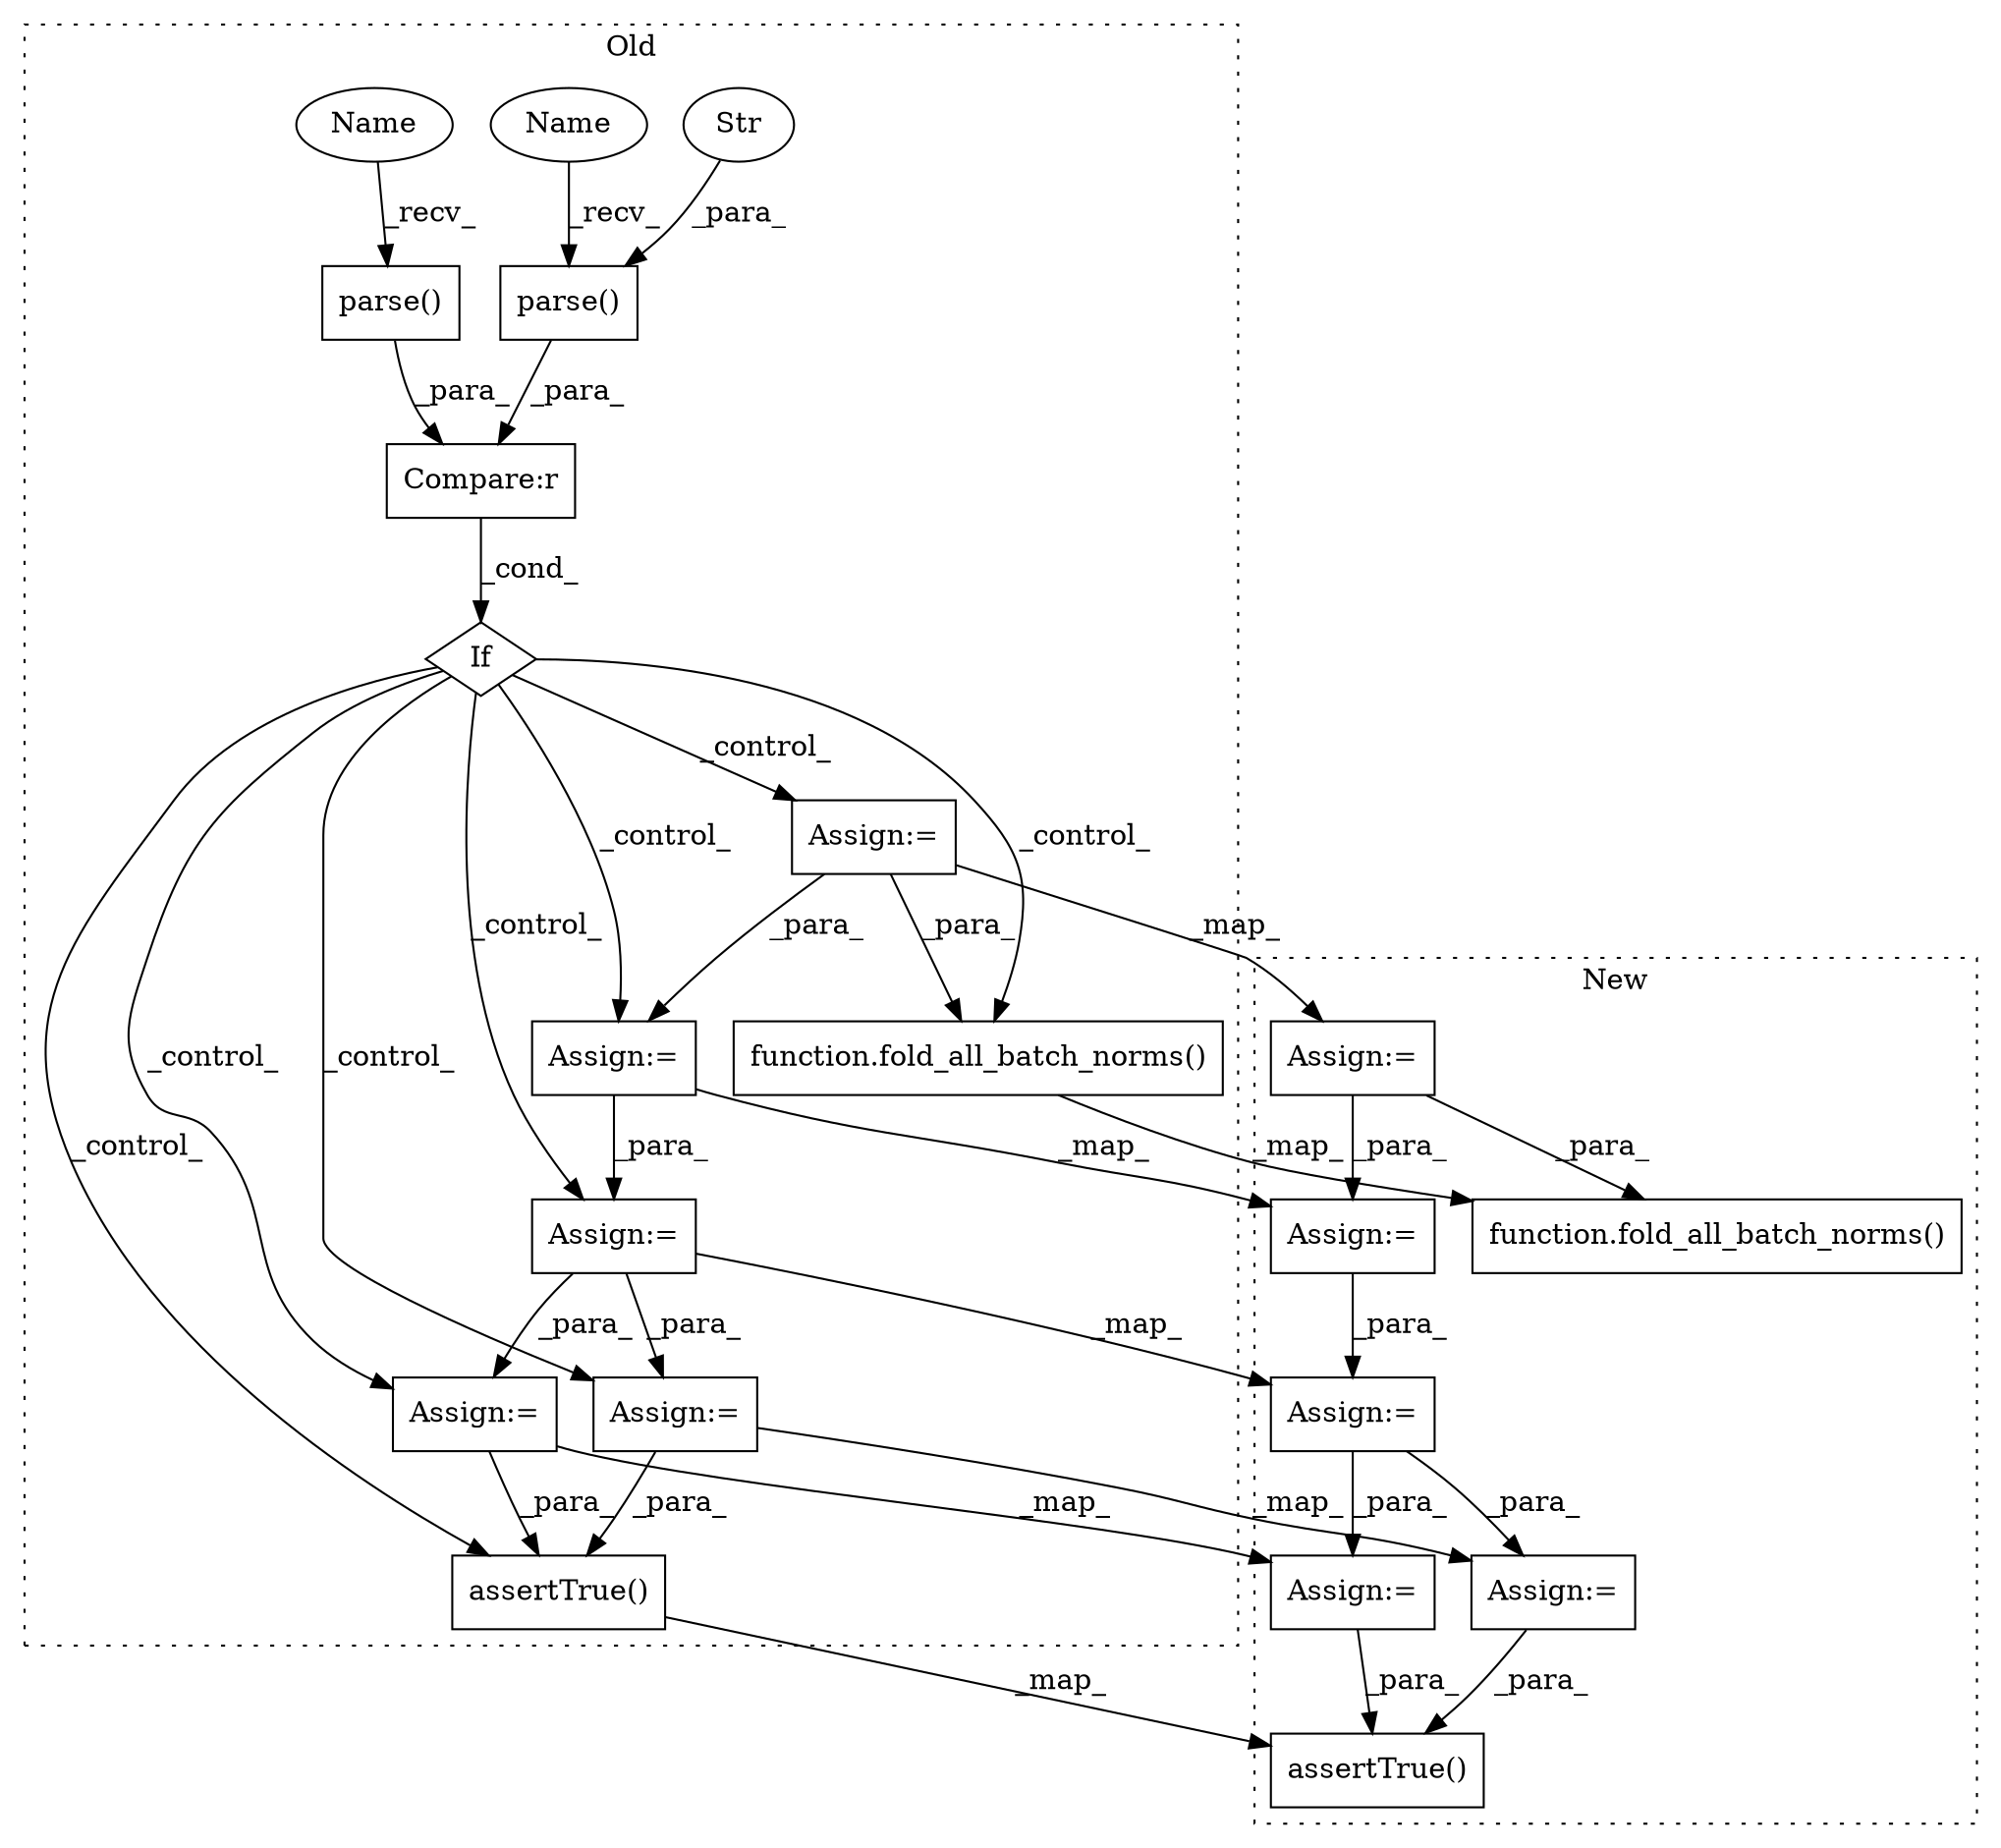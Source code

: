 digraph G {
subgraph cluster0 {
1 [label="assertTrue()" a="75" s="38418,38492" l="16,1" shape="box"];
3 [label="Assign:=" a="68" s="38298" l="3" shape="box"];
5 [label="Assign:=" a="68" s="37952" l="3" shape="box"];
8 [label="Assign:=" a="68" s="38206" l="3" shape="box"];
9 [label="function.fold_all_batch_norms()" a="75" s="38240,38266" l="21,1" shape="box"];
12 [label="Assign:=" a="68" s="38049" l="3" shape="box"];
14 [label="Assign:=" a="68" s="38103" l="3" shape="box"];
15 [label="If" a="96" s="37082" l="3" shape="diamond"];
16 [label="Compare:r" a="40" s="37085" l="58" shape="box"];
17 [label="parse()" a="75" s="37122,37142" l="14,1" shape="box"];
18 [label="Str" a="66" s="37136" l="6" shape="ellipse"];
19 [label="parse()" a="75" s="37085,37117" l="14,1" shape="box"];
20 [label="Name" a="87" s="37122" l="7" shape="ellipse"];
21 [label="Name" a="87" s="37085" l="7" shape="ellipse"];
label = "Old";
style="dotted";
}
subgraph cluster1 {
2 [label="assertTrue()" a="75" s="37239,37313" l="16,1" shape="box"];
4 [label="Assign:=" a="68" s="37127" l="3" shape="box"];
6 [label="Assign:=" a="68" s="36805" l="3" shape="box"];
7 [label="Assign:=" a="68" s="37043" l="3" shape="box"];
10 [label="function.fold_all_batch_norms()" a="75" s="37073,37099" l="21,1" shape="box"];
11 [label="Assign:=" a="68" s="36894" l="3" shape="box"];
13 [label="Assign:=" a="68" s="36944" l="3" shape="box"];
label = "New";
style="dotted";
}
1 -> 2 [label="_map_"];
3 -> 4 [label="_map_"];
3 -> 1 [label="_para_"];
4 -> 2 [label="_para_"];
5 -> 9 [label="_para_"];
5 -> 6 [label="_map_"];
5 -> 12 [label="_para_"];
6 -> 10 [label="_para_"];
6 -> 11 [label="_para_"];
7 -> 2 [label="_para_"];
8 -> 1 [label="_para_"];
8 -> 7 [label="_map_"];
9 -> 10 [label="_map_"];
11 -> 13 [label="_para_"];
12 -> 14 [label="_para_"];
12 -> 11 [label="_map_"];
13 -> 7 [label="_para_"];
13 -> 4 [label="_para_"];
14 -> 8 [label="_para_"];
14 -> 13 [label="_map_"];
14 -> 3 [label="_para_"];
15 -> 5 [label="_control_"];
15 -> 8 [label="_control_"];
15 -> 3 [label="_control_"];
15 -> 9 [label="_control_"];
15 -> 12 [label="_control_"];
15 -> 14 [label="_control_"];
15 -> 1 [label="_control_"];
16 -> 15 [label="_cond_"];
17 -> 16 [label="_para_"];
18 -> 17 [label="_para_"];
19 -> 16 [label="_para_"];
20 -> 17 [label="_recv_"];
21 -> 19 [label="_recv_"];
}